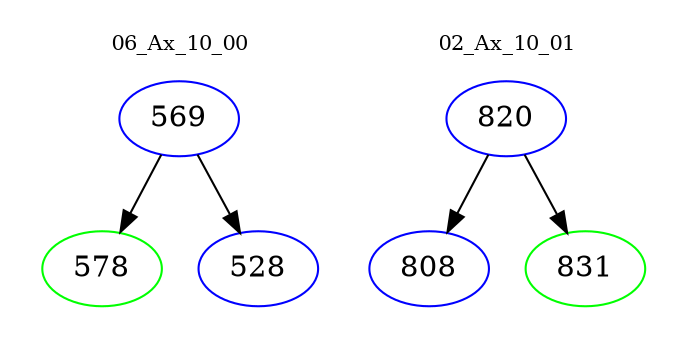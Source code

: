 digraph{
subgraph cluster_0 {
color = white
label = "06_Ax_10_00";
fontsize=10;
T0_569 [label="569", color="blue"]
T0_569 -> T0_578 [color="black"]
T0_578 [label="578", color="green"]
T0_569 -> T0_528 [color="black"]
T0_528 [label="528", color="blue"]
}
subgraph cluster_1 {
color = white
label = "02_Ax_10_01";
fontsize=10;
T1_820 [label="820", color="blue"]
T1_820 -> T1_808 [color="black"]
T1_808 [label="808", color="blue"]
T1_820 -> T1_831 [color="black"]
T1_831 [label="831", color="green"]
}
}
